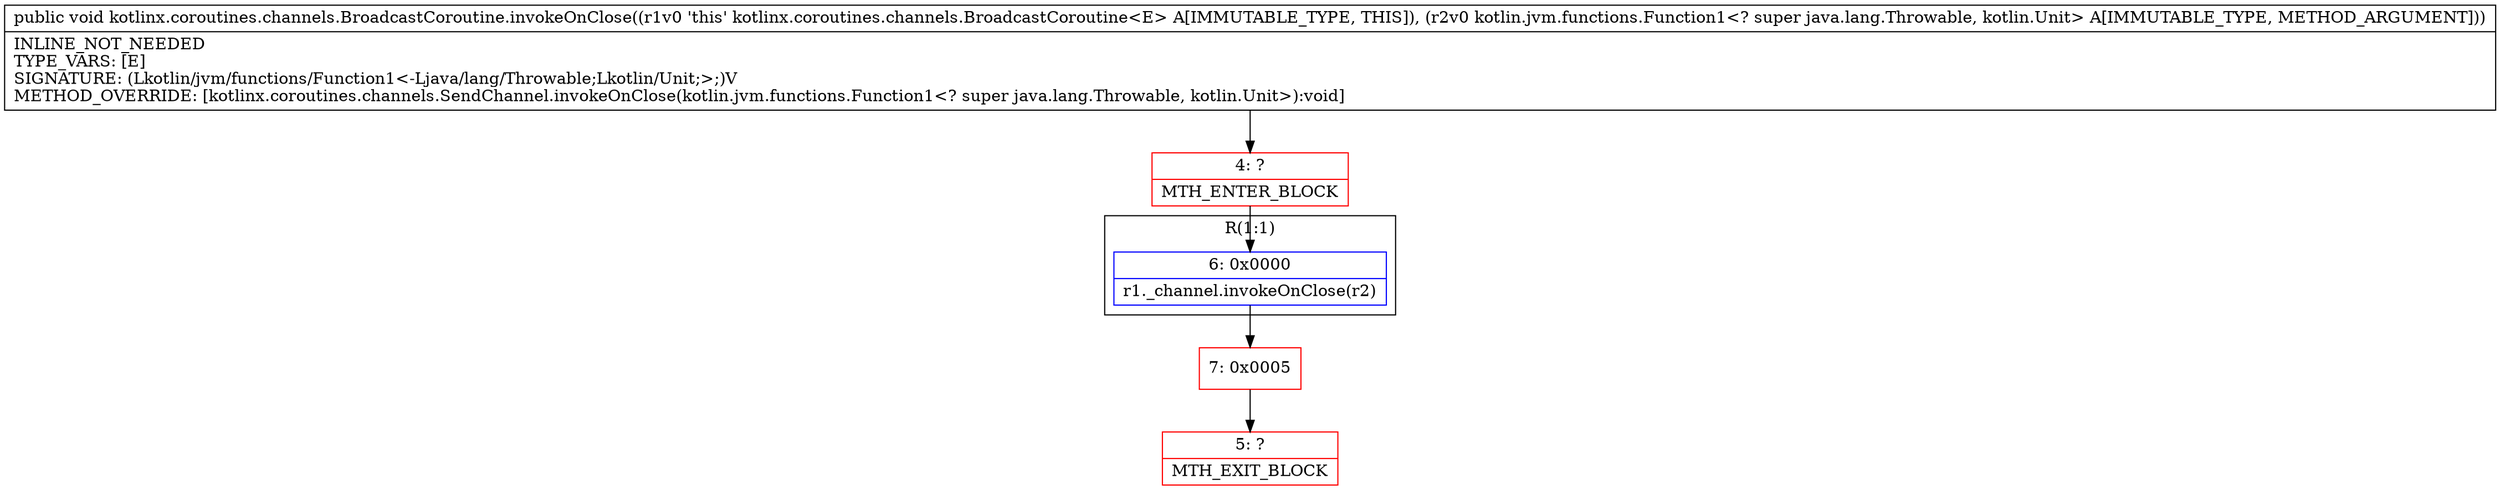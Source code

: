 digraph "CFG forkotlinx.coroutines.channels.BroadcastCoroutine.invokeOnClose(Lkotlin\/jvm\/functions\/Function1;)V" {
subgraph cluster_Region_1659810255 {
label = "R(1:1)";
node [shape=record,color=blue];
Node_6 [shape=record,label="{6\:\ 0x0000|r1._channel.invokeOnClose(r2)\l}"];
}
Node_4 [shape=record,color=red,label="{4\:\ ?|MTH_ENTER_BLOCK\l}"];
Node_7 [shape=record,color=red,label="{7\:\ 0x0005}"];
Node_5 [shape=record,color=red,label="{5\:\ ?|MTH_EXIT_BLOCK\l}"];
MethodNode[shape=record,label="{public void kotlinx.coroutines.channels.BroadcastCoroutine.invokeOnClose((r1v0 'this' kotlinx.coroutines.channels.BroadcastCoroutine\<E\> A[IMMUTABLE_TYPE, THIS]), (r2v0 kotlin.jvm.functions.Function1\<? super java.lang.Throwable, kotlin.Unit\> A[IMMUTABLE_TYPE, METHOD_ARGUMENT]))  | INLINE_NOT_NEEDED\lTYPE_VARS: [E]\lSIGNATURE: (Lkotlin\/jvm\/functions\/Function1\<\-Ljava\/lang\/Throwable;Lkotlin\/Unit;\>;)V\lMETHOD_OVERRIDE: [kotlinx.coroutines.channels.SendChannel.invokeOnClose(kotlin.jvm.functions.Function1\<? super java.lang.Throwable, kotlin.Unit\>):void]\l}"];
MethodNode -> Node_4;Node_6 -> Node_7;
Node_4 -> Node_6;
Node_7 -> Node_5;
}

